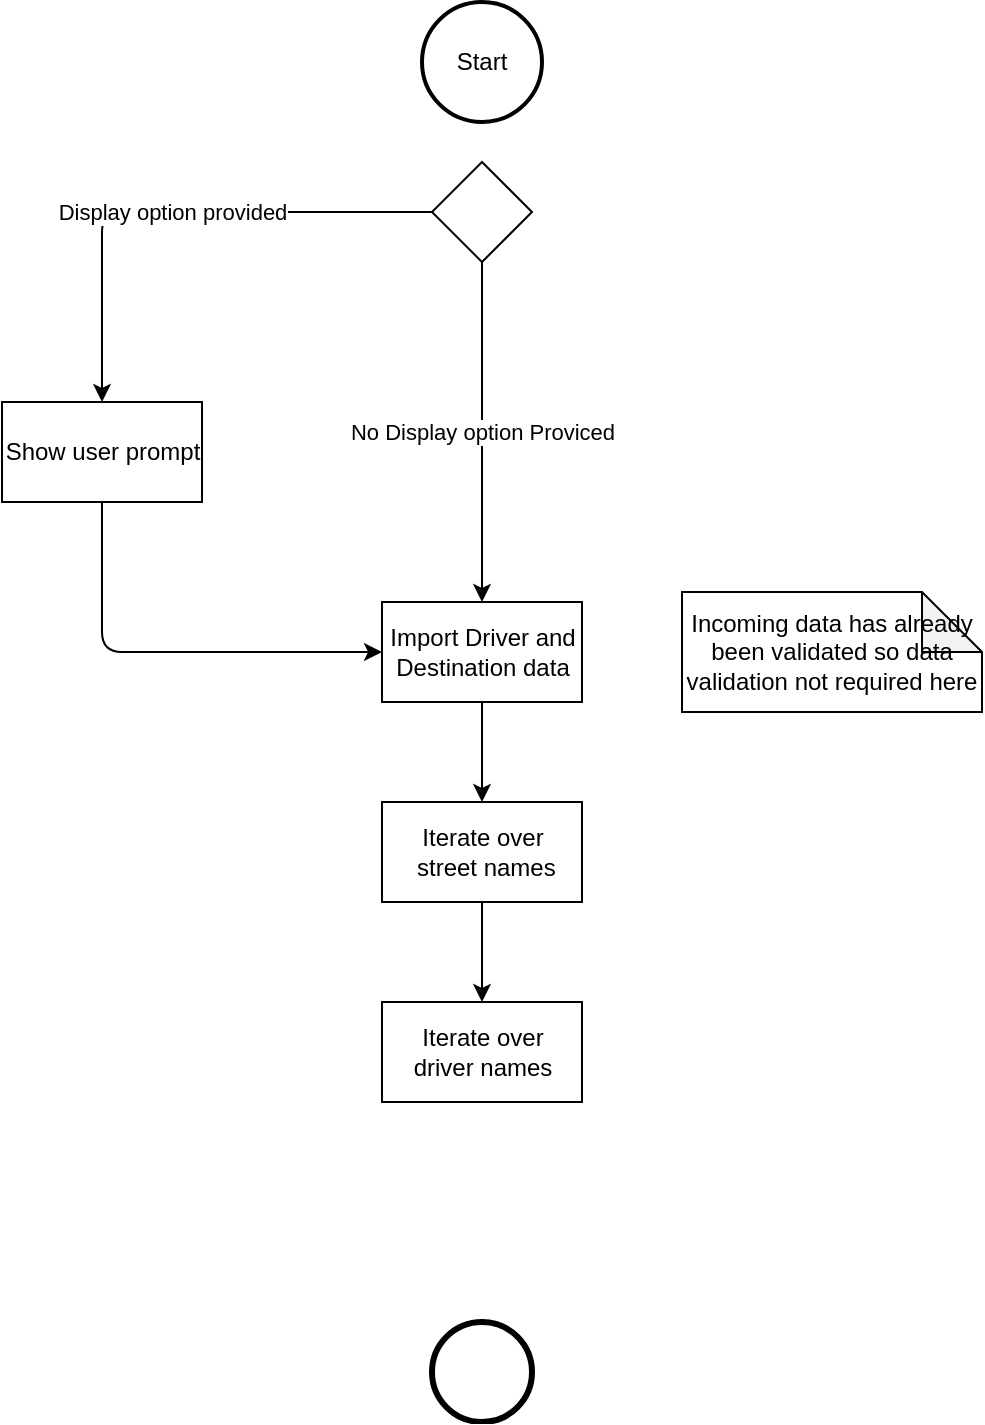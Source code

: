 <mxfile>
    <diagram id="D3dvnZ5GSQgaE4UDZSzD" name="Page-1">
        <mxGraphModel dx="1204" dy="798" grid="1" gridSize="10" guides="1" tooltips="1" connect="1" arrows="1" fold="1" page="1" pageScale="1" pageWidth="850" pageHeight="1100" math="0" shadow="0">
            <root>
                <mxCell id="0"/>
                <mxCell id="1" parent="0"/>
                <mxCell id="2" value="Start" style="strokeWidth=2;html=1;shape=mxgraph.flowchart.start_2;whiteSpace=wrap;" parent="1" vertex="1">
                    <mxGeometry x="330" y="10" width="60" height="60" as="geometry"/>
                </mxCell>
                <mxCell id="4" value="" style="points=[[0.145,0.145,0],[0.5,0,0],[0.855,0.145,0],[1,0.5,0],[0.855,0.855,0],[0.5,1,0],[0.145,0.855,0],[0,0.5,0]];shape=mxgraph.bpmn.event;html=1;verticalLabelPosition=bottom;labelBackgroundColor=#ffffff;verticalAlign=top;align=center;perimeter=ellipsePerimeter;outlineConnect=0;aspect=fixed;outline=end;symbol=terminate2;" parent="1" vertex="1">
                    <mxGeometry x="335" y="670" width="50" height="50" as="geometry"/>
                </mxCell>
                <mxCell id="20" style="edgeStyle=none;html=1;entryX=0.5;entryY=0;entryDx=0;entryDy=0;" edge="1" parent="1" source="7" target="19">
                    <mxGeometry relative="1" as="geometry"/>
                </mxCell>
                <mxCell id="7" value="Import Driver and&lt;br&gt;Destination data" style="html=1;dashed=0;whitespace=wrap;" parent="1" vertex="1">
                    <mxGeometry x="310" y="310" width="100" height="50" as="geometry"/>
                </mxCell>
                <mxCell id="15" value="Display option provided" style="edgeStyle=none;html=1;" parent="1" source="12" target="13" edge="1">
                    <mxGeometry relative="1" as="geometry">
                        <Array as="points">
                            <mxPoint x="170" y="115"/>
                        </Array>
                    </mxGeometry>
                </mxCell>
                <mxCell id="16" value="No Display option Proviced" style="edgeStyle=none;html=1;" parent="1" source="12" target="7" edge="1">
                    <mxGeometry relative="1" as="geometry"/>
                </mxCell>
                <mxCell id="12" value="" style="rhombus;whiteSpace=wrap;html=1;" parent="1" vertex="1">
                    <mxGeometry x="335" y="90" width="50" height="50" as="geometry"/>
                </mxCell>
                <mxCell id="17" style="edgeStyle=none;html=1;entryX=0;entryY=0.5;entryDx=0;entryDy=0;" parent="1" source="13" target="7" edge="1">
                    <mxGeometry relative="1" as="geometry">
                        <Array as="points">
                            <mxPoint x="170" y="335"/>
                        </Array>
                    </mxGeometry>
                </mxCell>
                <mxCell id="13" value="Show user prompt" style="html=1;dashed=0;whitespace=wrap;" parent="1" vertex="1">
                    <mxGeometry x="120" y="210" width="100" height="50" as="geometry"/>
                </mxCell>
                <mxCell id="18" value="Incoming data has already been validated so data validation not required here" style="shape=note;whiteSpace=wrap;html=1;backgroundOutline=1;darkOpacity=0.05;" parent="1" vertex="1">
                    <mxGeometry x="460" y="305" width="150" height="60" as="geometry"/>
                </mxCell>
                <mxCell id="22" style="edgeStyle=none;html=1;" edge="1" parent="1" source="19" target="21">
                    <mxGeometry relative="1" as="geometry"/>
                </mxCell>
                <mxCell id="19" value="Iterate over&lt;br&gt;&amp;nbsp;street names" style="html=1;dashed=0;whitespace=wrap;" vertex="1" parent="1">
                    <mxGeometry x="310" y="410" width="100" height="50" as="geometry"/>
                </mxCell>
                <mxCell id="21" value="Iterate over&lt;br&gt;driver names" style="html=1;dashed=0;whitespace=wrap;" vertex="1" parent="1">
                    <mxGeometry x="310" y="510" width="100" height="50" as="geometry"/>
                </mxCell>
            </root>
        </mxGraphModel>
    </diagram>
</mxfile>